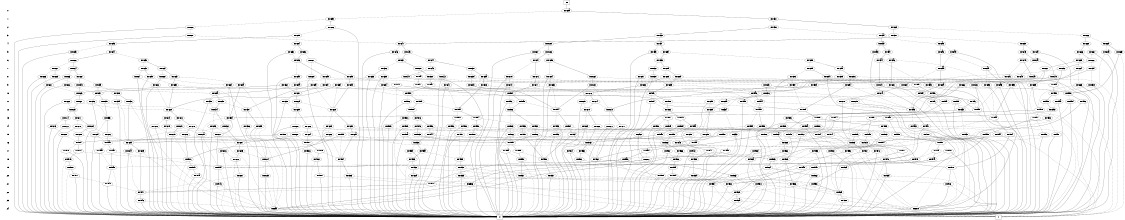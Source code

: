 digraph "DD" {
size = "7.5,10"
center = true;
edge [dir = none];
{ node [shape = plaintext];
  edge [style = invis];
  "CONST NODES" [style = invis];
" 0 " -> " 1 " -> " 2 " -> " 3 " -> " 4 " -> " 5 " -> " 6 " -> " 7 " -> " 8 " -> " 9 " -> " 10 " -> " 11 " -> " 12 " -> " 13 " -> " 14 " -> " 15 " -> " 16 " -> " 17 " -> " 18 " -> " 19 " -> " 20 " -> " 21 " -> " 22 " -> " 23 " -> " 24 " -> "CONST NODES"; 
}
{ rank = same; node [shape = box]; edge [style = invis];
"F0"; }
{ rank = same; " 0 ";
"0x76ea";
}
{ rank = same; " 1 ";
"0x76e9";
"0x76b1";
}
{ rank = same; " 2 ";
"0x76b0";
"0x76e6";
"0x766d";
"0x76e8";
}
{ rank = same; " 3 ";
"0x76e7";
"0x7651";
"0x76af";
"0x76a2";
"0x766c";
"0x76e5";
}
{ rank = same; " 4 ";
"0x7647";
"0x76ae";
"0x76a1";
"0x766b";
"0x76a9";
"0x76d6";
"0x7668";
"0x7688";
"0x7650";
"0x76e4";
}
{ rank = same; " 5 ";
"0x769f";
"0x7687";
"0x7667";
"0x7669";
"0x7686";
"0x76a8";
"0x76d4";
"0x76d5";
"0x764f";
"0x76ad";
"0x7666";
"0x76a0";
"0x7646";
"0x764e";
"0x76a7";
"0x76e2";
"0x766a";
"0x7645";
"0x76e3";
"0x76ac";
}
{ rank = same; " 6 ";
"0x7665";
"0x76dc";
"0x76a4";
"0x76a6";
"0x764d";
"0x7660";
"0x7644";
"0x767f";
"0x769e";
"0x7693";
"0x764a";
"0x7685";
"0x76e1";
"0x76d3";
"0x7637";
"0x76c8";
}
{ rank = same; " 7 ";
"0x7600";
"0x7692";
"0x763e";
"0x76d2";
"0x769a";
"0x76c7";
"0x7643";
"0x7652";
"0x7636";
"0x768f";
"0x7664";
"0x76cf";
"0x7661";
"0x76c4";
"0x76ab";
"0x765f";
"0x76aa";
"0x769d";
}
{ rank = same; " 8 ";
"0x76d9";
"0x764c";
"0x7642";
"0x76e0";
"0x763a";
"0x76c6";
"0x7649";
"0x76ce";
"0x7684";
"0x76c0";
"0x7696";
"0x76c3";
"0x7690";
"0x768b";
"0x76d0";
"0x75c0";
"0x7691";
"0x76d1";
"0x764b";
"0x76cb";
"0x7682";
"0x75ff";
"0x7633";
"0x7635";
"0x769b";
"0x763d";
"0x769c";
"0x7699";
"0x767c";
"0x7648";
"0x76db";
"0x76de";
"0x76c5";
"0x767e";
"0x768e";
"0x7640";
}
{ rank = same; " 9 ";
"0x76cc";
"0x767b";
"0x76c9";
"0x7639";
"0x75fe";
"0x75f1";
"0x76c1";
"0x76da";
"0x7662";
"0x7695";
"0x751b";
"0x7689";
"0x76d8";
"0x7632";
"0x7698";
"0x7677";
"0x76dd";
"0x7697";
"0x768d";
"0x76ca";
"0x75bf";
"0x763c";
"0x7681";
"0x763b";
"0x76df";
"0x768a";
"0x75a7";
"0x7683";
"0x76a5";
"0x76bb";
"0x76cd";
"0x7694";
"0x767d";
"0x763f";
"0x7663";
"0x7680";
"0x76a3";
"0x76c2";
"0x7641";
"0x765d";
"0x765e";
"0x7634";
"0x76bf";
"0x76d7";
"0x768c";
"0x7638";
}
{ rank = same; " 10 ";
"0x75a6";
"0x7676";
"0x75d7";
"0x765c";
"0x759d";
"0x767a";
"0x75bb";
"0x7631";
"0x76ba";
"0x75fd";
"0x75f0";
"0x7657";
"0x76be";
"0x7623";
"0x75f8";
"0x75be";
}
{ rank = same; " 11 ";
"0x75a4";
"0x75ef";
"0x7674";
"0x759b";
"0x75b9";
"0x762f";
"0x7679";
"0x75f6";
"0x7630";
"0x76bd";
"0x759c";
"0x7678";
"0x76b8";
"0x75d6";
"0x75fb";
"0x75ee";
"0x7655";
"0x75bd";
"0x7675";
"0x75ba";
"0x75f7";
"0x7656";
"0x7622";
"0x75d5";
"0x765a";
"0x76b9";
"0x76bc";
"0x7621";
"0x75fc";
"0x765b";
"0x75bc";
"0x75a5";
}
{ rank = same; " 12 ";
"0x75e2";
"0x75d4";
"0x758d";
"0x762e";
"0x7620";
"0x76b4";
"0x7615";
"0x75a3";
"0x75b3";
"0x7629";
"0x7673";
"0x7659";
"0x75f3";
"0x759a";
"0x75f5";
"0x75b8";
"0x6f34";
"0x76b7";
"0x75a0";
"0x75ce";
"0x7670";
"0x75ed";
}
{ rank = same; " 13 ";
"0x761c";
"0x75b7";
"0x7611";
"0x75fa";
"0x7576";
"0x75f9";
"0x75ec";
"0x7594";
"0x75b2";
"0x7654";
"0x75e1";
"0x7599";
"0x7653";
"0x758c";
"0x761f";
"0x7614";
"0x75a8";
"0x75e9";
"0x75b4";
"0x75de";
}
{ rank = same; " 14 ";
"0x759f";
"0x7672";
"0x76b2";
"0x75d1";
"0x75ea";
"0x76b6";
"0x766f";
"0x75eb";
"0x7589";
"0x76b5";
"0x76b3";
"0x7628";
"0x7612";
"0x758b";
"0x7556";
"0x75e8";
"0x75cb";
"0x7590";
"0x75cd";
"0x762d";
"0x7626";
"0x7613";
"0x75dd";
"0x762b";
"0x75d3";
"0x761b";
"0x760d";
"0x7596";
"0x7598";
"0x7610";
"0x761d";
"0x75e5";
"0x75df";
"0x75a1";
"0x759e";
"0x761e";
"0x766e";
"0x75e0";
"0x75da";
"0x7671";
"0x7575";
"0x75a2";
"0x7593";
"0x7618";
}
{ rank = same; " 15 ";
"0x7616";
"0x7625";
"0x75dc";
"0x75ca";
"0x75e6";
"0x6f33";
"0x758e";
"0x7658";
"0x75d0";
"0x75e3";
"0x762c";
"0x75f4";
"0x7617";
"0x760f";
"0x761a";
"0x75b6";
"0x7574";
"0x75f2";
"0x7624";
"0x75c6";
"0x75b5";
"0x75b1";
"0x7569";
"0x7588";
"0x7608";
"0x75d2";
"0x7597";
"0x75db";
"0x7544";
"0x75cc";
"0x7592";
"0x758a";
"0x6f02";
"0x762a";
"0x758f";
"0x7619";
"0x7555";
"0x75cf";
"0x760c";
"0x75d8";
"0x7627";
"0x7591";
"0x75e4";
"0x75d9";
"0x760e";
"0x75b0";
"0x7595";
"0x75e7";
}
{ rank = same; " 16 ";
"0x760b";
"0x755b";
"0x756e";
"0x7543";
"0x757f";
"0x7554";
"0x753c";
"0x7587";
"0x75c5";
"0x7551";
"0x75ab";
"0x75c9";
"0x7573";
"0x7607";
"0x75af";
"0x7568";
}
{ rank = same; " 17 ";
"0x75c4";
"0x7586";
"0x75c7";
"0x7606";
"0x756c";
"0x754f";
"0x760a";
"0x75ad";
"0x757d";
"0x75aa";
"0x7550";
"0x7552";
"0x756d";
"0x7553";
"0x7609";
"0x7605";
"0x75ae";
"0x75c8";
"0x7572";
"0x753b";
"0x75c3";
"0x75a9";
"0x755a";
"0x7541";
"0x757e";
"0x7571";
"0x7542";
"0x7566";
"0x753a";
"0x7567";
"0x7585";
"0x7559";
}
{ rank = same; " 18 ";
"0x75ac";
"0x7557";
"0x7558";
"0x753e";
"0x7540";
"0x7560";
"0x75c2";
"0x754a";
"0x757c";
"0x7582";
"0x7584";
"0x754e";
"0x6e82";
"0x7602";
"0x7604";
"0x756a";
"0x7533";
"0x756b";
"0x7539";
"0x75c1";
"0x7565";
"0x7579";
}
{ rank = same; " 19 ";
"0x7545";
"0x7570";
"0x755f";
"0x756f";
"0x754b";
"0x7578";
"0x7532";
"0x7549";
"0x7564";
"0x7538";
"0x754d";
"0x757b";
}
{ rank = same; " 20 ";
"0x7603";
"0x753f";
"0x7601";
"0x7577";
"0x753d";
"0x752d";
"0x757a";
"0x755e";
"0x7531";
"0x7535";
"0x7537";
"0x7583";
"0x755d";
"0x7563";
"0x7581";
"0x7562";
}
{ rank = same; " 21 ";
"0x754c";
"0x7534";
"0x7548";
"0x752c";
"0x7530";
"0x755c";
"0x7580";
"0x7561";
"0x7536";
"0x6e56";
}
{ rank = same; " 22 ";
"0x752b";
"0x752f";
"0x7547";
}
{ rank = same; " 23 ";
"0x7546";
"0x752a";
"0x752e";
}
{ rank = same; " 24 ";
"0x6e18";
"0x6dff";
}
{ rank = same; "CONST NODES";
{ node [shape = box]; "0x6b8a";
"0x6b89";
}
}
"F0" -> "0x76ea" [style = solid];
"0x76ea" -> "0x76b1";
"0x76ea" -> "0x76e9" [style = dashed];
"0x76e9" -> "0x76e6";
"0x76e9" -> "0x76e8" [style = dashed];
"0x76b1" -> "0x766d";
"0x76b1" -> "0x76b0" [style = dashed];
"0x76b0" -> "0x76a2";
"0x76b0" -> "0x76af" [style = dashed];
"0x76e6" -> "0x6b8a";
"0x76e6" -> "0x76e5" [style = dashed];
"0x766d" -> "0x7651";
"0x766d" -> "0x766c" [style = dashed];
"0x76e8" -> "0x6b8a";
"0x76e8" -> "0x76e7" [style = dashed];
"0x76e7" -> "0x6b8a";
"0x76e7" -> "0x7647" [style = dashed];
"0x7651" -> "0x7647";
"0x7651" -> "0x7650" [style = dashed];
"0x76af" -> "0x76a9";
"0x76af" -> "0x76ae" [style = dashed];
"0x76a2" -> "0x7688";
"0x76a2" -> "0x76a1" [style = dashed];
"0x766c" -> "0x7668";
"0x766c" -> "0x766b" [style = dashed];
"0x76e5" -> "0x76d6";
"0x76e5" -> "0x76e4" [style = dashed];
"0x7647" -> "0x7645";
"0x7647" -> "0x7646" [style = dashed];
"0x76ae" -> "0x76ac";
"0x76ae" -> "0x76ad" [style = dashed];
"0x76a1" -> "0x769f";
"0x76a1" -> "0x76a0" [style = dashed];
"0x766b" -> "0x7669";
"0x766b" -> "0x766a" [style = dashed];
"0x76a9" -> "0x76a7";
"0x76a9" -> "0x76a8" [style = dashed];
"0x76d6" -> "0x76d4";
"0x76d6" -> "0x76d5" [style = dashed];
"0x7668" -> "0x7666";
"0x7668" -> "0x7667" [style = dashed];
"0x7688" -> "0x7686";
"0x7688" -> "0x7687" [style = dashed];
"0x7650" -> "0x764e";
"0x7650" -> "0x764f" [style = dashed];
"0x76e4" -> "0x76e2";
"0x76e4" -> "0x76e3" [style = dashed];
"0x769f" -> "0x7693";
"0x769f" -> "0x769e" [style = dashed];
"0x7687" -> "0x6b8a";
"0x7687" -> "0x767f" [style = dashed];
"0x7667" -> "0x6b8a";
"0x7667" -> "0x7660" [style = dashed];
"0x7669" -> "0x75be";
"0x7669" -> "0x6b89" [style = dashed];
"0x7686" -> "0x767f";
"0x7686" -> "0x7685" [style = dashed];
"0x76a8" -> "0x6b8a";
"0x76a8" -> "0x76a4" [style = dashed];
"0x76d4" -> "0x76c8";
"0x76d4" -> "0x76d3" [style = dashed];
"0x76d5" -> "0x6b8a";
"0x76d5" -> "0x76c8" [style = dashed];
"0x764f" -> "0x6b8a";
"0x764f" -> "0x764a" [style = dashed];
"0x76ad" -> "0x6b8a";
"0x76ad" -> "0x76aa" [style = dashed];
"0x7666" -> "0x7660";
"0x7666" -> "0x7665" [style = dashed];
"0x76a0" -> "0x6b8a";
"0x76a0" -> "0x7693" [style = dashed];
"0x7646" -> "0x6b8a";
"0x7646" -> "0x7637" [style = dashed];
"0x764e" -> "0x764a";
"0x764e" -> "0x764d" [style = dashed];
"0x76a7" -> "0x76a4";
"0x76a7" -> "0x76a6" [style = dashed];
"0x76e2" -> "0x76dc";
"0x76e2" -> "0x76e1" [style = dashed];
"0x766a" -> "0x6b8a";
"0x766a" -> "0x75be" [style = dashed];
"0x7645" -> "0x7637";
"0x7645" -> "0x7644" [style = dashed];
"0x76e3" -> "0x6b8a";
"0x76e3" -> "0x76dc" [style = dashed];
"0x76ac" -> "0x76aa";
"0x76ac" -> "0x76ab" [style = dashed];
"0x7665" -> "0x7661";
"0x7665" -> "0x7664" [style = dashed];
"0x76dc" -> "0x76d9";
"0x76dc" -> "0x76db" [style = dashed];
"0x76a4" -> "0x767b";
"0x76a4" -> "0x76a3" [style = dashed];
"0x76a6" -> "0x7681";
"0x76a6" -> "0x76a5" [style = dashed];
"0x764d" -> "0x764b";
"0x764d" -> "0x764c" [style = dashed];
"0x7660" -> "0x7652";
"0x7660" -> "0x765f" [style = dashed];
"0x7644" -> "0x763e";
"0x7644" -> "0x7643" [style = dashed];
"0x767f" -> "0x767c";
"0x767f" -> "0x767e" [style = dashed];
"0x769e" -> "0x769a";
"0x769e" -> "0x769d" [style = dashed];
"0x7693" -> "0x768f";
"0x7693" -> "0x7692" [style = dashed];
"0x764a" -> "0x7648";
"0x764a" -> "0x7649" [style = dashed];
"0x7685" -> "0x7682";
"0x7685" -> "0x7684" [style = dashed];
"0x76e1" -> "0x76de";
"0x76e1" -> "0x76e0" [style = dashed];
"0x76d3" -> "0x76cf";
"0x76d3" -> "0x76d2" [style = dashed];
"0x7637" -> "0x7600";
"0x7637" -> "0x7636" [style = dashed];
"0x76c8" -> "0x76c4";
"0x76c8" -> "0x76c7" [style = dashed];
"0x7600" -> "0x75c0";
"0x7600" -> "0x75ff" [style = dashed];
"0x7692" -> "0x7690";
"0x7692" -> "0x7691" [style = dashed];
"0x763e" -> "0x763a";
"0x763e" -> "0x763d" [style = dashed];
"0x76d2" -> "0x76d0";
"0x76d2" -> "0x76d1" [style = dashed];
"0x769a" -> "0x7696";
"0x769a" -> "0x7699" [style = dashed];
"0x76c7" -> "0x76c5";
"0x76c7" -> "0x76c6" [style = dashed];
"0x7643" -> "0x7640";
"0x7643" -> "0x7642" [style = dashed];
"0x7652" -> "0x75bf";
"0x7652" -> "0x75fe" [style = dashed];
"0x7636" -> "0x7633";
"0x7636" -> "0x7635" [style = dashed];
"0x768f" -> "0x768b";
"0x768f" -> "0x768e" [style = dashed];
"0x7664" -> "0x7662";
"0x7664" -> "0x7663" [style = dashed];
"0x76cf" -> "0x76cb";
"0x76cf" -> "0x76ce" [style = dashed];
"0x7661" -> "0x7639";
"0x7661" -> "0x763c" [style = dashed];
"0x76c4" -> "0x76c0";
"0x76c4" -> "0x76c3" [style = dashed];
"0x76ab" -> "0x7695";
"0x76ab" -> "0x7698" [style = dashed];
"0x765f" -> "0x765d";
"0x765f" -> "0x765e" [style = dashed];
"0x76aa" -> "0x768a";
"0x76aa" -> "0x768d" [style = dashed];
"0x769d" -> "0x769b";
"0x769d" -> "0x769c" [style = dashed];
"0x76d9" -> "0x76d7";
"0x76d9" -> "0x76d8" [style = dashed];
"0x764c" -> "0x6b8a";
"0x764c" -> "0x75a3" [style = dashed];
"0x7642" -> "0x6b8a";
"0x7642" -> "0x7641" [style = dashed];
"0x76e0" -> "0x6b8a";
"0x76e0" -> "0x76df" [style = dashed];
"0x763a" -> "0x7638";
"0x763a" -> "0x7639" [style = dashed];
"0x76c6" -> "0x6b8a";
"0x76c6" -> "0x76c1" [style = dashed];
"0x7649" -> "0x6b8a";
"0x7649" -> "0x75a6" [style = dashed];
"0x76ce" -> "0x76cc";
"0x76ce" -> "0x76cd" [style = dashed];
"0x7684" -> "0x6b8a";
"0x7684" -> "0x7683" [style = dashed];
"0x76c0" -> "0x76bb";
"0x76c0" -> "0x76bf" [style = dashed];
"0x7696" -> "0x7694";
"0x7696" -> "0x7695" [style = dashed];
"0x76c3" -> "0x76c1";
"0x76c3" -> "0x76c2" [style = dashed];
"0x7690" -> "0x6b8a";
"0x7690" -> "0x7689" [style = dashed];
"0x768b" -> "0x7689";
"0x768b" -> "0x768a" [style = dashed];
"0x76d0" -> "0x6b8a";
"0x76d0" -> "0x76c9" [style = dashed];
"0x75c0" -> "0x75a7";
"0x75c0" -> "0x75bf" [style = dashed];
"0x7691" -> "0x6b8a";
"0x7691" -> "0x768c" [style = dashed];
"0x76d1" -> "0x6b8a";
"0x76d1" -> "0x76cc" [style = dashed];
"0x764b" -> "0x75a3";
"0x764b" -> "0x6b89" [style = dashed];
"0x76cb" -> "0x76c9";
"0x76cb" -> "0x76ca" [style = dashed];
"0x7682" -> "0x7680";
"0x7682" -> "0x7681" [style = dashed];
"0x75ff" -> "0x75f1";
"0x75ff" -> "0x75fe" [style = dashed];
"0x7633" -> "0x6b8a";
"0x7633" -> "0x7632" [style = dashed];
"0x7635" -> "0x6b8a";
"0x7635" -> "0x7634" [style = dashed];
"0x769b" -> "0x6b8a";
"0x769b" -> "0x7694" [style = dashed];
"0x763d" -> "0x763b";
"0x763d" -> "0x763c" [style = dashed];
"0x769c" -> "0x6b8a";
"0x769c" -> "0x7697" [style = dashed];
"0x7699" -> "0x7697";
"0x7699" -> "0x7698" [style = dashed];
"0x767c" -> "0x7677";
"0x767c" -> "0x767b" [style = dashed];
"0x7648" -> "0x75a6";
"0x7648" -> "0x75be" [style = dashed];
"0x76db" -> "0x6b8a";
"0x76db" -> "0x76da" [style = dashed];
"0x76de" -> "0x76dd";
"0x76de" -> "0x751b" [style = dashed];
"0x76c5" -> "0x6b8a";
"0x76c5" -> "0x76bb" [style = dashed];
"0x767e" -> "0x6b8a";
"0x767e" -> "0x767d" [style = dashed];
"0x768e" -> "0x768c";
"0x768e" -> "0x768d" [style = dashed];
"0x7640" -> "0x6b8a";
"0x7640" -> "0x763f" [style = dashed];
"0x76cc" -> "0x6b8a";
"0x76cc" -> "0x7620" [style = dashed];
"0x767b" -> "0x75f8";
"0x767b" -> "0x767a" [style = dashed];
"0x76c9" -> "0x7620";
"0x76c9" -> "0x76b7" [style = dashed];
"0x7639" -> "0x75b8";
"0x7639" -> "0x6b89" [style = dashed];
"0x75fe" -> "0x75f8";
"0x75fe" -> "0x75fd" [style = dashed];
"0x75f1" -> "0x75d7";
"0x75f1" -> "0x75f0" [style = dashed];
"0x76c1" -> "0x6b8a";
"0x76c1" -> "0x7623" [style = dashed];
"0x76da" -> "0x76ba";
"0x76da" -> "0x7631" [style = dashed];
"0x7662" -> "0x7654";
"0x7662" -> "0x6f34" [style = dashed];
"0x7695" -> "0x75fa";
"0x7695" -> "0x6b89" [style = dashed];
"0x751b" -> "0x6f34";
"0x751b" -> "0x6b89" [style = dashed];
"0x7689" -> "0x75f0";
"0x7689" -> "0x75a6" [style = dashed];
"0x76d8" -> "0x765c";
"0x76d8" -> "0x75be" [style = dashed];
"0x7632" -> "0x7623";
"0x7632" -> "0x7631" [style = dashed];
"0x7698" -> "0x6e18";
"0x7698" -> "0x75fa" [style = dashed];
"0x7677" -> "0x75d7";
"0x7677" -> "0x7676" [style = dashed];
"0x76dd" -> "0x762e";
"0x76dd" -> "0x75a3" [style = dashed];
"0x7697" -> "0x7673";
"0x7697" -> "0x75ed" [style = dashed];
"0x768d" -> "0x767a";
"0x768d" -> "0x75fd" [style = dashed];
"0x76ca" -> "0x7654";
"0x76ca" -> "0x6dff" [style = dashed];
"0x75bf" -> "0x75bb";
"0x75bf" -> "0x75be" [style = dashed];
"0x763c" -> "0x75f5";
"0x763c" -> "0x75fa" [style = dashed];
"0x7681" -> "0x75f5";
"0x7681" -> "0x6e18" [style = dashed];
"0x763b" -> "0x75d4";
"0x763b" -> "0x75ed" [style = dashed];
"0x76df" -> "0x76b7";
"0x76df" -> "0x762e" [style = dashed];
"0x768a" -> "0x75fd";
"0x768a" -> "0x75be" [style = dashed];
"0x75a7" -> "0x759d";
"0x75a7" -> "0x75a6" [style = dashed];
"0x7683" -> "0x6b8a";
"0x7683" -> "0x75d4" [style = dashed];
"0x76a5" -> "0x6b8a";
"0x76a5" -> "0x75f5" [style = dashed];
"0x76bb" -> "0x7623";
"0x76bb" -> "0x76ba" [style = dashed];
"0x76cd" -> "0x6b8a";
"0x76cd" -> "0x7654" [style = dashed];
"0x7694" -> "0x75ed";
"0x7694" -> "0x75a3" [style = dashed];
"0x767d" -> "0x6b8a";
"0x767d" -> "0x75d7" [style = dashed];
"0x763f" -> "0x7620";
"0x763f" -> "0x762e" [style = dashed];
"0x7663" -> "0x6b8a";
"0x7663" -> "0x75b8" [style = dashed];
"0x7680" -> "0x75d4";
"0x7680" -> "0x7673" [style = dashed];
"0x76a3" -> "0x6b8a";
"0x76a3" -> "0x75f8" [style = dashed];
"0x76c2" -> "0x6b8a";
"0x76c2" -> "0x7657" [style = dashed];
"0x7641" -> "0x6b8a";
"0x7641" -> "0x759a" [style = dashed];
"0x765d" -> "0x7657";
"0x765d" -> "0x765c" [style = dashed];
"0x765e" -> "0x6b8a";
"0x765e" -> "0x75bb" [style = dashed];
"0x7634" -> "0x6b8a";
"0x7634" -> "0x759d" [style = dashed];
"0x76bf" -> "0x7657";
"0x76bf" -> "0x76be" [style = dashed];
"0x76d7" -> "0x7631";
"0x76d7" -> "0x75a6" [style = dashed];
"0x768c" -> "0x7676";
"0x768c" -> "0x75f0" [style = dashed];
"0x7638" -> "0x759a";
"0x7638" -> "0x75a3" [style = dashed];
"0x75a6" -> "0x75a4";
"0x75a6" -> "0x75a5" [style = dashed];
"0x7676" -> "0x7674";
"0x7676" -> "0x7675" [style = dashed];
"0x75d7" -> "0x75d5";
"0x75d7" -> "0x75d6" [style = dashed];
"0x765c" -> "0x765a";
"0x765c" -> "0x765b" [style = dashed];
"0x759d" -> "0x759b";
"0x759d" -> "0x759c" [style = dashed];
"0x767a" -> "0x7678";
"0x767a" -> "0x7679" [style = dashed];
"0x75bb" -> "0x75b9";
"0x75bb" -> "0x75ba" [style = dashed];
"0x7631" -> "0x762f";
"0x7631" -> "0x7630" [style = dashed];
"0x76ba" -> "0x76b8";
"0x76ba" -> "0x76b9" [style = dashed];
"0x75fd" -> "0x75fb";
"0x75fd" -> "0x75fc" [style = dashed];
"0x75f0" -> "0x75ee";
"0x75f0" -> "0x75ef" [style = dashed];
"0x7657" -> "0x7655";
"0x7657" -> "0x7656" [style = dashed];
"0x76be" -> "0x76bc";
"0x76be" -> "0x76bd" [style = dashed];
"0x7623" -> "0x7621";
"0x7623" -> "0x7622" [style = dashed];
"0x75f8" -> "0x75f6";
"0x75f8" -> "0x75f7" [style = dashed];
"0x75be" -> "0x75bc";
"0x75be" -> "0x75bd" [style = dashed];
"0x75a4" -> "0x75a0";
"0x75a4" -> "0x75a3" [style = dashed];
"0x75ef" -> "0x6b8a";
"0x75ef" -> "0x75e2" [style = dashed];
"0x7674" -> "0x7670";
"0x7674" -> "0x7673" [style = dashed];
"0x759b" -> "0x758d";
"0x759b" -> "0x759a" [style = dashed];
"0x75b9" -> "0x75b3";
"0x75b9" -> "0x75b8" [style = dashed];
"0x762f" -> "0x7629";
"0x762f" -> "0x762e" [style = dashed];
"0x7679" -> "0x6b8a";
"0x7679" -> "0x75c9" [style = dashed];
"0x75f6" -> "0x75f3";
"0x75f6" -> "0x75f5" [style = dashed];
"0x7630" -> "0x6b8a";
"0x7630" -> "0x7629" [style = dashed];
"0x76bd" -> "0x6b8a";
"0x76bd" -> "0x760b" [style = dashed];
"0x759c" -> "0x6b8a";
"0x759c" -> "0x758d" [style = dashed];
"0x7678" -> "0x75c9";
"0x7678" -> "0x6e18" [style = dashed];
"0x76b8" -> "0x76b4";
"0x76b8" -> "0x76b7" [style = dashed];
"0x75d6" -> "0x6b8a";
"0x75d6" -> "0x75ce" [style = dashed];
"0x75fb" -> "0x75f9";
"0x75fb" -> "0x75fa" [style = dashed];
"0x75ee" -> "0x75e2";
"0x75ee" -> "0x75ed" [style = dashed];
"0x7655" -> "0x7653";
"0x7655" -> "0x7654" [style = dashed];
"0x75bd" -> "0x6b8a";
"0x75bd" -> "0x7554" [style = dashed];
"0x7675" -> "0x6b8a";
"0x7675" -> "0x7670" [style = dashed];
"0x75ba" -> "0x6b8a";
"0x75ba" -> "0x75b3" [style = dashed];
"0x75f7" -> "0x6b8a";
"0x75f7" -> "0x75f3" [style = dashed];
"0x7656" -> "0x6b8a";
"0x7656" -> "0x7653" [style = dashed];
"0x7622" -> "0x6b8a";
"0x7622" -> "0x7615" [style = dashed];
"0x75d5" -> "0x75ce";
"0x75d5" -> "0x75d4" [style = dashed];
"0x765a" -> "0x7659";
"0x765a" -> "0x6f34" [style = dashed];
"0x76b9" -> "0x6b8a";
"0x76b9" -> "0x76b4" [style = dashed];
"0x76bc" -> "0x760b";
"0x76bc" -> "0x6dff" [style = dashed];
"0x7621" -> "0x7615";
"0x7621" -> "0x7620" [style = dashed];
"0x75fc" -> "0x6b8a";
"0x75fc" -> "0x75f9" [style = dashed];
"0x765b" -> "0x6b8a";
"0x765b" -> "0x7659" [style = dashed];
"0x75bc" -> "0x7554";
"0x75bc" -> "0x6b89" [style = dashed];
"0x75a5" -> "0x6b8a";
"0x75a5" -> "0x75a0" [style = dashed];
"0x75e2" -> "0x75de";
"0x75e2" -> "0x75e1" [style = dashed];
"0x75d4" -> "0x75d1";
"0x75d4" -> "0x75d3" [style = dashed];
"0x758d" -> "0x7576";
"0x758d" -> "0x758c" [style = dashed];
"0x762e" -> "0x762b";
"0x762e" -> "0x762d" [style = dashed];
"0x7620" -> "0x761c";
"0x7620" -> "0x761f" [style = dashed];
"0x76b4" -> "0x76b2";
"0x76b4" -> "0x76b3" [style = dashed];
"0x7615" -> "0x7611";
"0x7615" -> "0x7614" [style = dashed];
"0x75a3" -> "0x75a1";
"0x75a3" -> "0x75a2" [style = dashed];
"0x75b3" -> "0x75a8";
"0x75b3" -> "0x75b2" [style = dashed];
"0x7629" -> "0x7626";
"0x7629" -> "0x7628" [style = dashed];
"0x7673" -> "0x7671";
"0x7673" -> "0x7672" [style = dashed];
"0x7659" -> "0x7625";
"0x7659" -> "0x7658" [style = dashed];
"0x75f3" -> "0x75ca";
"0x75f3" -> "0x75f2" [style = dashed];
"0x759a" -> "0x7594";
"0x759a" -> "0x7599" [style = dashed];
"0x75f5" -> "0x75d0";
"0x75f5" -> "0x75f4" [style = dashed];
"0x75b8" -> "0x75b4";
"0x75b8" -> "0x75b7" [style = dashed];
"0x6f34" -> "0x6f02";
"0x6f34" -> "0x6f33" [style = dashed];
"0x76b7" -> "0x76b5";
"0x76b7" -> "0x76b6" [style = dashed];
"0x75a0" -> "0x759e";
"0x75a0" -> "0x759f" [style = dashed];
"0x75ce" -> "0x75cb";
"0x75ce" -> "0x75cd" [style = dashed];
"0x7670" -> "0x766e";
"0x7670" -> "0x766f" [style = dashed];
"0x75ed" -> "0x75e9";
"0x75ed" -> "0x75ec" [style = dashed];
"0x761c" -> "0x7618";
"0x761c" -> "0x761b" [style = dashed];
"0x75b7" -> "0x75b5";
"0x75b7" -> "0x75b6" [style = dashed];
"0x7611" -> "0x760d";
"0x7611" -> "0x7610" [style = dashed];
"0x75fa" -> "0x75e4";
"0x75fa" -> "0x75e7" [style = dashed];
"0x7576" -> "0x7556";
"0x7576" -> "0x7575" [style = dashed];
"0x75f9" -> "0x75d9";
"0x75f9" -> "0x75dc" [style = dashed];
"0x75ec" -> "0x75ea";
"0x75ec" -> "0x75eb" [style = dashed];
"0x7594" -> "0x7590";
"0x7594" -> "0x7593" [style = dashed];
"0x75b2" -> "0x75b0";
"0x75b2" -> "0x75b1" [style = dashed];
"0x7654" -> "0x7617";
"0x7654" -> "0x761a" [style = dashed];
"0x75e1" -> "0x75df";
"0x75e1" -> "0x75e0" [style = dashed];
"0x7599" -> "0x7596";
"0x7599" -> "0x7598" [style = dashed];
"0x7653" -> "0x760c";
"0x7653" -> "0x760f" [style = dashed];
"0x758c" -> "0x7589";
"0x758c" -> "0x758b" [style = dashed];
"0x761f" -> "0x761d";
"0x761f" -> "0x761e" [style = dashed];
"0x7614" -> "0x7612";
"0x7614" -> "0x7613" [style = dashed];
"0x75a8" -> "0x7555";
"0x75a8" -> "0x7574" [style = dashed];
"0x75e9" -> "0x75e5";
"0x75e9" -> "0x75e8" [style = dashed];
"0x75b4" -> "0x758f";
"0x75b4" -> "0x7592" [style = dashed];
"0x75de" -> "0x75da";
"0x75de" -> "0x75dd" [style = dashed];
"0x759f" -> "0x6b8a";
"0x759f" -> "0x7543" [style = dashed];
"0x7672" -> "0x6b8a";
"0x7672" -> "0x75c2" [style = dashed];
"0x76b2" -> "0x7607";
"0x76b2" -> "0x760b" [style = dashed];
"0x75d1" -> "0x75cf";
"0x75d1" -> "0x75d0" [style = dashed];
"0x75ea" -> "0x6b8a";
"0x75ea" -> "0x75e3" [style = dashed];
"0x76b6" -> "0x6b8a";
"0x76b6" -> "0x7604" [style = dashed];
"0x766f" -> "0x6b8a";
"0x766f" -> "0x75c5" [style = dashed];
"0x75eb" -> "0x6b8a";
"0x75eb" -> "0x75e6" [style = dashed];
"0x7589" -> "0x6b8a";
"0x7589" -> "0x7588" [style = dashed];
"0x76b5" -> "0x7604";
"0x76b5" -> "0x6dff" [style = dashed];
"0x76b3" -> "0x6b8a";
"0x76b3" -> "0x7607" [style = dashed];
"0x7628" -> "0x6b8a";
"0x7628" -> "0x7627" [style = dashed];
"0x7612" -> "0x6b8a";
"0x7612" -> "0x7608" [style = dashed];
"0x758b" -> "0x6b8a";
"0x758b" -> "0x758a" [style = dashed];
"0x7556" -> "0x7544";
"0x7556" -> "0x7555" [style = dashed];
"0x75e8" -> "0x75e6";
"0x75e8" -> "0x75e7" [style = dashed];
"0x75cb" -> "0x75c6";
"0x75cb" -> "0x75ca" [style = dashed];
"0x7590" -> "0x758e";
"0x7590" -> "0x758f" [style = dashed];
"0x75cd" -> "0x6b8a";
"0x75cd" -> "0x75cc" [style = dashed];
"0x762d" -> "0x6b8a";
"0x762d" -> "0x762c" [style = dashed];
"0x7626" -> "0x7624";
"0x7626" -> "0x7625" [style = dashed];
"0x7613" -> "0x6b8a";
"0x7613" -> "0x760e" [style = dashed];
"0x75dd" -> "0x75db";
"0x75dd" -> "0x75dc" [style = dashed];
"0x762b" -> "0x762a";
"0x762b" -> "0x6f02" [style = dashed];
"0x75d3" -> "0x6b8a";
"0x75d3" -> "0x75d2" [style = dashed];
"0x761b" -> "0x7619";
"0x761b" -> "0x761a" [style = dashed];
"0x760d" -> "0x7608";
"0x760d" -> "0x760c" [style = dashed];
"0x7596" -> "0x6b8a";
"0x7596" -> "0x7595" [style = dashed];
"0x7598" -> "0x6b8a";
"0x7598" -> "0x7597" [style = dashed];
"0x7610" -> "0x760e";
"0x7610" -> "0x760f" [style = dashed];
"0x761d" -> "0x6b8a";
"0x761d" -> "0x7616" [style = dashed];
"0x75e5" -> "0x75e3";
"0x75e5" -> "0x75e4" [style = dashed];
"0x75df" -> "0x6b8a";
"0x75df" -> "0x75d8" [style = dashed];
"0x75a1" -> "0x7540";
"0x75a1" -> "0x6b89" [style = dashed];
"0x759e" -> "0x7543";
"0x759e" -> "0x7554" [style = dashed];
"0x761e" -> "0x6b8a";
"0x761e" -> "0x7619" [style = dashed];
"0x766e" -> "0x75c5";
"0x766e" -> "0x75c9" [style = dashed];
"0x75e0" -> "0x6b8a";
"0x75e0" -> "0x75db" [style = dashed];
"0x75da" -> "0x75d8";
"0x75da" -> "0x75d9" [style = dashed];
"0x7671" -> "0x75c2";
"0x7671" -> "0x6e18" [style = dashed];
"0x7575" -> "0x7569";
"0x7575" -> "0x7574" [style = dashed];
"0x75a2" -> "0x6b8a";
"0x75a2" -> "0x7540" [style = dashed];
"0x7593" -> "0x7591";
"0x7593" -> "0x7592" [style = dashed];
"0x7618" -> "0x7616";
"0x7618" -> "0x7617" [style = dashed];
"0x7616" -> "0x757c";
"0x7616" -> "0x7604" [style = dashed];
"0x7625" -> "0x75af";
"0x7625" -> "0x7554" [style = dashed];
"0x75dc" -> "0x75c9";
"0x75dc" -> "0x7573" [style = dashed];
"0x75ca" -> "0x756e";
"0x75ca" -> "0x75c9" [style = dashed];
"0x75e6" -> "0x75c2";
"0x75e6" -> "0x7565" [style = dashed];
"0x6f33" -> "0x6dff";
"0x6f33" -> "0x6e82" [style = dashed];
"0x758e" -> "0x7539";
"0x758e" -> "0x7540" [style = dashed];
"0x7658" -> "0x760b";
"0x7658" -> "0x75af" [style = dashed];
"0x75d0" -> "0x756b";
"0x75d0" -> "0x6e18" [style = dashed];
"0x75e3" -> "0x7565";
"0x75e3" -> "0x7540" [style = dashed];
"0x762c" -> "0x7604";
"0x762c" -> "0x7584" [style = dashed];
"0x75f4" -> "0x6b8a";
"0x75f4" -> "0x756b" [style = dashed];
"0x7617" -> "0x754d";
"0x7617" -> "0x6dff" [style = dashed];
"0x760f" -> "0x6b8a";
"0x760f" -> "0x75ab" [style = dashed];
"0x761a" -> "0x6b8a";
"0x761a" -> "0x754d" [style = dashed];
"0x75b6" -> "0x6b8a";
"0x75b6" -> "0x754e" [style = dashed];
"0x7574" -> "0x756e";
"0x7574" -> "0x7573" [style = dashed];
"0x75f2" -> "0x6b8a";
"0x75f2" -> "0x756e" [style = dashed];
"0x7624" -> "0x7587";
"0x7624" -> "0x7543" [style = dashed];
"0x75c6" -> "0x755b";
"0x75c6" -> "0x75c5" [style = dashed];
"0x75b5" -> "0x754d";
"0x75b5" -> "0x6e82" [style = dashed];
"0x75b1" -> "0x6b8a";
"0x75b1" -> "0x7551" [style = dashed];
"0x7569" -> "0x755b";
"0x7569" -> "0x7568" [style = dashed];
"0x7588" -> "0x757f";
"0x7588" -> "0x7587" [style = dashed];
"0x7608" -> "0x757f";
"0x7608" -> "0x7607" [style = dashed];
"0x75d2" -> "0x6b8a";
"0x75d2" -> "0x7558" [style = dashed];
"0x7597" -> "0x6b8a";
"0x7597" -> "0x7539" [style = dashed];
"0x75db" -> "0x75c5";
"0x75db" -> "0x7568" [style = dashed];
"0x7544" -> "0x753c";
"0x7544" -> "0x7543" [style = dashed];
"0x75cc" -> "0x6b8a";
"0x75cc" -> "0x755b" [style = dashed];
"0x7592" -> "0x756b";
"0x7592" -> "0x7570" [style = dashed];
"0x758a" -> "0x6b8a";
"0x758a" -> "0x753c" [style = dashed];
"0x6f02" -> "0x6e82";
"0x6f02" -> "0x6b89" [style = dashed];
"0x762a" -> "0x7584";
"0x762a" -> "0x7540" [style = dashed];
"0x758f" -> "0x754e";
"0x758f" -> "0x6b89" [style = dashed];
"0x7619" -> "0x6b8a";
"0x7619" -> "0x757c" [style = dashed];
"0x7555" -> "0x7551";
"0x7555" -> "0x7554" [style = dashed];
"0x75cf" -> "0x7558";
"0x75cf" -> "0x75c2" [style = dashed];
"0x760c" -> "0x75ab";
"0x760c" -> "0x760b" [style = dashed];
"0x75d8" -> "0x7568";
"0x75d8" -> "0x7543" [style = dashed];
"0x7627" -> "0x7607";
"0x7627" -> "0x7587" [style = dashed];
"0x7591" -> "0x7558";
"0x7591" -> "0x7565" [style = dashed];
"0x75e4" -> "0x7570";
"0x75e4" -> "0x6b89" [style = dashed];
"0x75d9" -> "0x7573";
"0x75d9" -> "0x7554" [style = dashed];
"0x760e" -> "0x6b8a";
"0x760e" -> "0x757f" [style = dashed];
"0x75b0" -> "0x75ab";
"0x75b0" -> "0x75af" [style = dashed];
"0x7595" -> "0x757c";
"0x7595" -> "0x7584" [style = dashed];
"0x75e7" -> "0x6e18";
"0x75e7" -> "0x7570" [style = dashed];
"0x760b" -> "0x7609";
"0x760b" -> "0x760a" [style = dashed];
"0x755b" -> "0x7559";
"0x755b" -> "0x755a" [style = dashed];
"0x756e" -> "0x756c";
"0x756e" -> "0x756d" [style = dashed];
"0x7543" -> "0x7541";
"0x7543" -> "0x7542" [style = dashed];
"0x757f" -> "0x757d";
"0x757f" -> "0x757e" [style = dashed];
"0x7554" -> "0x7552";
"0x7554" -> "0x7553" [style = dashed];
"0x753c" -> "0x753a";
"0x753c" -> "0x753b" [style = dashed];
"0x7587" -> "0x7585";
"0x7587" -> "0x7586" [style = dashed];
"0x75c5" -> "0x75c3";
"0x75c5" -> "0x75c4" [style = dashed];
"0x7551" -> "0x754f";
"0x7551" -> "0x7550" [style = dashed];
"0x75ab" -> "0x75a9";
"0x75ab" -> "0x75aa" [style = dashed];
"0x75c9" -> "0x75c7";
"0x75c9" -> "0x75c8" [style = dashed];
"0x7573" -> "0x7571";
"0x7573" -> "0x7572" [style = dashed];
"0x7607" -> "0x7605";
"0x7607" -> "0x7606" [style = dashed];
"0x75af" -> "0x75ad";
"0x75af" -> "0x75ae" [style = dashed];
"0x7568" -> "0x7566";
"0x7568" -> "0x7567" [style = dashed];
"0x75c4" -> "0x6b8a";
"0x75c4" -> "0x75c1" [style = dashed];
"0x7586" -> "0x6b8a";
"0x7586" -> "0x7582" [style = dashed];
"0x75c7" -> "0x752f";
"0x75c7" -> "0x6e18" [style = dashed];
"0x7606" -> "0x6b8a";
"0x7606" -> "0x7602" [style = dashed];
"0x756c" -> "0x756a";
"0x756c" -> "0x756b" [style = dashed];
"0x754f" -> "0x754a";
"0x754f" -> "0x754e" [style = dashed];
"0x760a" -> "0x6b8a";
"0x760a" -> "0x7547" [style = dashed];
"0x75ad" -> "0x75ac";
"0x75ad" -> "0x6e82" [style = dashed];
"0x757d" -> "0x7579";
"0x757d" -> "0x757c" [style = dashed];
"0x75aa" -> "0x6b8a";
"0x75aa" -> "0x7549" [style = dashed];
"0x7550" -> "0x6b8a";
"0x7550" -> "0x754a" [style = dashed];
"0x7552" -> "0x752b";
"0x7552" -> "0x6b89" [style = dashed];
"0x756d" -> "0x6b8a";
"0x756d" -> "0x756a" [style = dashed];
"0x7553" -> "0x6b8a";
"0x7553" -> "0x752b" [style = dashed];
"0x7609" -> "0x7547";
"0x7609" -> "0x6dff" [style = dashed];
"0x7605" -> "0x7602";
"0x7605" -> "0x7604" [style = dashed];
"0x75ae" -> "0x6b8a";
"0x75ae" -> "0x75ac" [style = dashed];
"0x75c8" -> "0x6b8a";
"0x75c8" -> "0x752f" [style = dashed];
"0x7572" -> "0x6b8a";
"0x7572" -> "0x756f" [style = dashed];
"0x753b" -> "0x6b8a";
"0x753b" -> "0x7533" [style = dashed];
"0x75c3" -> "0x75c1";
"0x75c3" -> "0x75c2" [style = dashed];
"0x75a9" -> "0x7549";
"0x75a9" -> "0x754d" [style = dashed];
"0x755a" -> "0x6b8a";
"0x755a" -> "0x7557" [style = dashed];
"0x7541" -> "0x753e";
"0x7541" -> "0x7540" [style = dashed];
"0x757e" -> "0x6b8a";
"0x757e" -> "0x7579" [style = dashed];
"0x7571" -> "0x756f";
"0x7571" -> "0x7570" [style = dashed];
"0x7542" -> "0x6b8a";
"0x7542" -> "0x753e" [style = dashed];
"0x7566" -> "0x7560";
"0x7566" -> "0x7565" [style = dashed];
"0x753a" -> "0x7533";
"0x753a" -> "0x7539" [style = dashed];
"0x7567" -> "0x6b8a";
"0x7567" -> "0x7560" [style = dashed];
"0x7585" -> "0x7582";
"0x7585" -> "0x7584" [style = dashed];
"0x7559" -> "0x7557";
"0x7559" -> "0x7558" [style = dashed];
"0x75ac" -> "0x7580";
"0x75ac" -> "0x7547" [style = dashed];
"0x7557" -> "0x7531";
"0x7557" -> "0x6b8a" [style = dashed];
"0x7558" -> "0x7537";
"0x7558" -> "0x6b8a" [style = dashed];
"0x753e" -> "0x753d";
"0x753e" -> "0x6b8a" [style = dashed];
"0x7540" -> "0x753f";
"0x7540" -> "0x6b8a" [style = dashed];
"0x7560" -> "0x755f";
"0x7560" -> "0x6b8a" [style = dashed];
"0x75c2" -> "0x7563";
"0x75c2" -> "0x6b8a" [style = dashed];
"0x754a" -> "0x7545";
"0x754a" -> "0x7549" [style = dashed];
"0x757c" -> "0x757b";
"0x757c" -> "0x6b8a" [style = dashed];
"0x7582" -> "0x7581";
"0x7582" -> "0x6b8a" [style = dashed];
"0x7584" -> "0x7583";
"0x7584" -> "0x6b8a" [style = dashed];
"0x754e" -> "0x754b";
"0x754e" -> "0x754d" [style = dashed];
"0x6e82" -> "0x6e56";
"0x6e82" -> "0x6dff" [style = dashed];
"0x7602" -> "0x7601";
"0x7602" -> "0x6b8a" [style = dashed];
"0x7604" -> "0x7603";
"0x7604" -> "0x6b8a" [style = dashed];
"0x756a" -> "0x7530";
"0x756a" -> "0x6b8a" [style = dashed];
"0x7533" -> "0x7532";
"0x7533" -> "0x6b8a" [style = dashed];
"0x756b" -> "0x7536";
"0x756b" -> "0x6b8a" [style = dashed];
"0x7539" -> "0x7538";
"0x7539" -> "0x6b8a" [style = dashed];
"0x75c1" -> "0x755e";
"0x75c1" -> "0x6b8a" [style = dashed];
"0x7565" -> "0x7564";
"0x7565" -> "0x6b8a" [style = dashed];
"0x7579" -> "0x7578";
"0x7579" -> "0x6b8a" [style = dashed];
"0x7545" -> "0x752c";
"0x7545" -> "0x7530" [style = dashed];
"0x7570" -> "0x7561";
"0x7570" -> "0x6e18" [style = dashed];
"0x755f" -> "0x755d";
"0x755f" -> "0x755e" [style = dashed];
"0x756f" -> "0x755c";
"0x756f" -> "0x752f" [style = dashed];
"0x754b" -> "0x7534";
"0x754b" -> "0x7536" [style = dashed];
"0x7578" -> "0x7577";
"0x7578" -> "0x6b8a" [style = dashed];
"0x7532" -> "0x752d";
"0x7532" -> "0x7531" [style = dashed];
"0x7549" -> "0x7548";
"0x7549" -> "0x6b8a" [style = dashed];
"0x7564" -> "0x7562";
"0x7564" -> "0x7563" [style = dashed];
"0x7538" -> "0x7535";
"0x7538" -> "0x7537" [style = dashed];
"0x754d" -> "0x754c";
"0x754d" -> "0x6b8a" [style = dashed];
"0x757b" -> "0x757a";
"0x757b" -> "0x6b8a" [style = dashed];
"0x7603" -> "0x6b8a";
"0x7603" -> "0x6dff" [style = dashed];
"0x753f" -> "0x6b8a";
"0x753f" -> "0x6b89" [style = dashed];
"0x7601" -> "0x6b8a";
"0x7601" -> "0x7547" [style = dashed];
"0x7577" -> "0x6b8a";
"0x7577" -> "0x7548" [style = dashed];
"0x753d" -> "0x6b8a";
"0x753d" -> "0x752b" [style = dashed];
"0x752d" -> "0x6b8a";
"0x752d" -> "0x752c" [style = dashed];
"0x757a" -> "0x6b8a";
"0x757a" -> "0x754c" [style = dashed];
"0x755e" -> "0x6b8a";
"0x755e" -> "0x752f" [style = dashed];
"0x7531" -> "0x6b8a";
"0x7531" -> "0x7530" [style = dashed];
"0x7535" -> "0x6b8a";
"0x7535" -> "0x7534" [style = dashed];
"0x7537" -> "0x6b8a";
"0x7537" -> "0x7536" [style = dashed];
"0x7583" -> "0x6b8a";
"0x7583" -> "0x6e56" [style = dashed];
"0x755d" -> "0x6b8a";
"0x755d" -> "0x755c" [style = dashed];
"0x7563" -> "0x6b8a";
"0x7563" -> "0x6e18" [style = dashed];
"0x7581" -> "0x6b8a";
"0x7581" -> "0x7580" [style = dashed];
"0x7562" -> "0x6b8a";
"0x7562" -> "0x7561" [style = dashed];
"0x754c" -> "0x6b8a";
"0x754c" -> "0x6dff" [style = dashed];
"0x7534" -> "0x6b8a";
"0x7534" -> "0x6b89" [style = dashed];
"0x7548" -> "0x6b8a";
"0x7548" -> "0x7547" [style = dashed];
"0x752c" -> "0x6b8a";
"0x752c" -> "0x752b" [style = dashed];
"0x7530" -> "0x6b8a";
"0x7530" -> "0x752f" [style = dashed];
"0x755c" -> "0x752f";
"0x755c" -> "0x752b" [style = dashed];
"0x7580" -> "0x7547";
"0x7580" -> "0x752b" [style = dashed];
"0x7561" -> "0x6e18";
"0x7561" -> "0x6b89" [style = dashed];
"0x7536" -> "0x6b8a";
"0x7536" -> "0x6e18" [style = dashed];
"0x6e56" -> "0x6dff";
"0x6e56" -> "0x6b89" [style = dashed];
"0x752b" -> "0x752a";
"0x752b" -> "0x6b8a" [style = dashed];
"0x752f" -> "0x752e";
"0x752f" -> "0x6b8a" [style = dashed];
"0x7547" -> "0x7546";
"0x7547" -> "0x6b8a" [style = dashed];
"0x7546" -> "0x6b8a";
"0x7546" -> "0x6dff" [style = dashed];
"0x752a" -> "0x6b8a";
"0x752a" -> "0x6b89" [style = dashed];
"0x752e" -> "0x6b8a";
"0x752e" -> "0x6e18" [style = dashed];
"0x6e18" -> "0x6b8a";
"0x6e18" -> "0x6b89" [style = dashed];
"0x6dff" -> "0x6b89";
"0x6dff" -> "0x6b8a" [style = dashed];
"0x6b8a" [label = "0"];
"0x6b89" [label = "1"];
}
